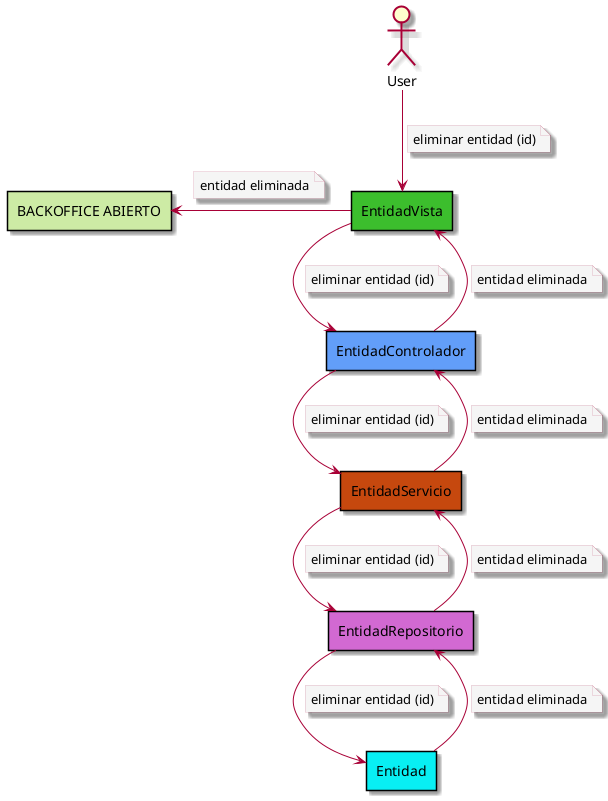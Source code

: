 @startuml eliminar_Entidad

skin rose
skinparam {
    NoteBorderThickness 0
    NoteBackgroundColor #whiteSmoke
    RectangleBackgroundColor #whiteSmoke
    ArchimateBackgroundColor #whiteSmoke
}


actor User
rectangle #3CBE2D EntidadVista
rectangle #629EF9 EntidadControlador
rectangle #C6480E EntidadServicio
rectangle #D269D2 EntidadRepositorio
rectangle #08EFF3 Entidad
rectangle #CDEBA5 "BACKOFFICE ABIERTO" as OpenDashboard

EntidadVista -left-> OpenDashboard
note on link
    entidad eliminada
end note

User --> EntidadVista
note on link
    eliminar entidad (id)
end note

EntidadVista --> EntidadControlador
note on link
    eliminar entidad (id)
end note

EntidadControlador --> EntidadServicio
note on link
    eliminar entidad (id)
end note

EntidadServicio --> EntidadRepositorio
note on link
    eliminar entidad (id)
end note

EntidadRepositorio --> Entidad
note on link
    eliminar entidad (id)
end note

Entidad --> EntidadRepositorio
note on link
    entidad eliminada
end note

EntidadRepositorio --> EntidadServicio
note on link
    entidad eliminada
end note


EntidadServicio --> EntidadControlador
note on link
    entidad eliminada
end note

EntidadControlador --> EntidadVista
note on link
    entidad eliminada
end note



@enduml
